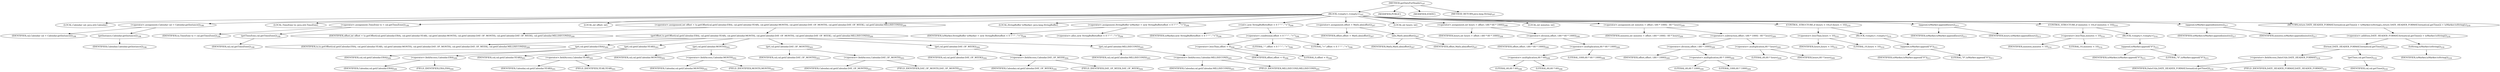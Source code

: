digraph "getDateForHeader" {  
"233" [label = <(METHOD,getDateForHeader)<SUB>197</SUB>> ]
"234" [label = <(BLOCK,&lt;empty&gt;,&lt;empty&gt;)<SUB>197</SUB>> ]
"235" [label = <(LOCAL,Calendar cal: java.util.Calendar)> ]
"236" [label = <(&lt;operator&gt;.assignment,Calendar cal = Calendar.getInstance())<SUB>198</SUB>> ]
"237" [label = <(IDENTIFIER,cal,Calendar cal = Calendar.getInstance())<SUB>198</SUB>> ]
"238" [label = <(getInstance,Calendar.getInstance())<SUB>198</SUB>> ]
"239" [label = <(IDENTIFIER,Calendar,Calendar.getInstance())<SUB>198</SUB>> ]
"240" [label = <(LOCAL,TimeZone tz: java.util.TimeZone)> ]
"241" [label = <(&lt;operator&gt;.assignment,TimeZone tz = cal.getTimeZone())<SUB>199</SUB>> ]
"242" [label = <(IDENTIFIER,tz,TimeZone tz = cal.getTimeZone())<SUB>199</SUB>> ]
"243" [label = <(getTimeZone,cal.getTimeZone())<SUB>199</SUB>> ]
"244" [label = <(IDENTIFIER,cal,cal.getTimeZone())<SUB>199</SUB>> ]
"245" [label = <(LOCAL,int offset: int)> ]
"246" [label = <(&lt;operator&gt;.assignment,int offset = tz.getOffset(cal.get(Calendar.ERA), cal.get(Calendar.YEAR), cal.get(Calendar.MONTH), cal.get(Calendar.DAY_OF_MONTH), cal.get(Calendar.DAY_OF_WEEK), cal.get(Calendar.MILLISECOND)))<SUB>200</SUB>> ]
"247" [label = <(IDENTIFIER,offset,int offset = tz.getOffset(cal.get(Calendar.ERA), cal.get(Calendar.YEAR), cal.get(Calendar.MONTH), cal.get(Calendar.DAY_OF_MONTH), cal.get(Calendar.DAY_OF_WEEK), cal.get(Calendar.MILLISECOND)))<SUB>200</SUB>> ]
"248" [label = <(getOffset,tz.getOffset(cal.get(Calendar.ERA), cal.get(Calendar.YEAR), cal.get(Calendar.MONTH), cal.get(Calendar.DAY_OF_MONTH), cal.get(Calendar.DAY_OF_WEEK), cal.get(Calendar.MILLISECOND)))<SUB>200</SUB>> ]
"249" [label = <(IDENTIFIER,tz,tz.getOffset(cal.get(Calendar.ERA), cal.get(Calendar.YEAR), cal.get(Calendar.MONTH), cal.get(Calendar.DAY_OF_MONTH), cal.get(Calendar.DAY_OF_WEEK), cal.get(Calendar.MILLISECOND)))<SUB>200</SUB>> ]
"250" [label = <(get,cal.get(Calendar.ERA))<SUB>200</SUB>> ]
"251" [label = <(IDENTIFIER,cal,cal.get(Calendar.ERA))<SUB>200</SUB>> ]
"252" [label = <(&lt;operator&gt;.fieldAccess,Calendar.ERA)<SUB>200</SUB>> ]
"253" [label = <(IDENTIFIER,Calendar,cal.get(Calendar.ERA))<SUB>200</SUB>> ]
"254" [label = <(FIELD_IDENTIFIER,ERA,ERA)<SUB>200</SUB>> ]
"255" [label = <(get,cal.get(Calendar.YEAR))<SUB>201</SUB>> ]
"256" [label = <(IDENTIFIER,cal,cal.get(Calendar.YEAR))<SUB>201</SUB>> ]
"257" [label = <(&lt;operator&gt;.fieldAccess,Calendar.YEAR)<SUB>201</SUB>> ]
"258" [label = <(IDENTIFIER,Calendar,cal.get(Calendar.YEAR))<SUB>201</SUB>> ]
"259" [label = <(FIELD_IDENTIFIER,YEAR,YEAR)<SUB>201</SUB>> ]
"260" [label = <(get,cal.get(Calendar.MONTH))<SUB>202</SUB>> ]
"261" [label = <(IDENTIFIER,cal,cal.get(Calendar.MONTH))<SUB>202</SUB>> ]
"262" [label = <(&lt;operator&gt;.fieldAccess,Calendar.MONTH)<SUB>202</SUB>> ]
"263" [label = <(IDENTIFIER,Calendar,cal.get(Calendar.MONTH))<SUB>202</SUB>> ]
"264" [label = <(FIELD_IDENTIFIER,MONTH,MONTH)<SUB>202</SUB>> ]
"265" [label = <(get,cal.get(Calendar.DAY_OF_MONTH))<SUB>203</SUB>> ]
"266" [label = <(IDENTIFIER,cal,cal.get(Calendar.DAY_OF_MONTH))<SUB>203</SUB>> ]
"267" [label = <(&lt;operator&gt;.fieldAccess,Calendar.DAY_OF_MONTH)<SUB>203</SUB>> ]
"268" [label = <(IDENTIFIER,Calendar,cal.get(Calendar.DAY_OF_MONTH))<SUB>203</SUB>> ]
"269" [label = <(FIELD_IDENTIFIER,DAY_OF_MONTH,DAY_OF_MONTH)<SUB>203</SUB>> ]
"270" [label = <(get,cal.get(Calendar.DAY_OF_WEEK))<SUB>204</SUB>> ]
"271" [label = <(IDENTIFIER,cal,cal.get(Calendar.DAY_OF_WEEK))<SUB>204</SUB>> ]
"272" [label = <(&lt;operator&gt;.fieldAccess,Calendar.DAY_OF_WEEK)<SUB>204</SUB>> ]
"273" [label = <(IDENTIFIER,Calendar,cal.get(Calendar.DAY_OF_WEEK))<SUB>204</SUB>> ]
"274" [label = <(FIELD_IDENTIFIER,DAY_OF_WEEK,DAY_OF_WEEK)<SUB>204</SUB>> ]
"275" [label = <(get,cal.get(Calendar.MILLISECOND))<SUB>205</SUB>> ]
"276" [label = <(IDENTIFIER,cal,cal.get(Calendar.MILLISECOND))<SUB>205</SUB>> ]
"277" [label = <(&lt;operator&gt;.fieldAccess,Calendar.MILLISECOND)<SUB>205</SUB>> ]
"278" [label = <(IDENTIFIER,Calendar,cal.get(Calendar.MILLISECOND))<SUB>205</SUB>> ]
"279" [label = <(FIELD_IDENTIFIER,MILLISECOND,MILLISECOND)<SUB>205</SUB>> ]
"14" [label = <(LOCAL,StringBuffer tzMarker: java.lang.StringBuffer)> ]
"280" [label = <(&lt;operator&gt;.assignment,StringBuffer tzMarker = new StringBuffer(offset &lt; 0 ? &quot;-&quot; : &quot;+&quot;))<SUB>206</SUB>> ]
"281" [label = <(IDENTIFIER,tzMarker,StringBuffer tzMarker = new StringBuffer(offset &lt; 0 ? &quot;-&quot; : &quot;+&quot;))<SUB>206</SUB>> ]
"282" [label = <(&lt;operator&gt;.alloc,new StringBuffer(offset &lt; 0 ? &quot;-&quot; : &quot;+&quot;))<SUB>206</SUB>> ]
"283" [label = <(&lt;init&gt;,new StringBuffer(offset &lt; 0 ? &quot;-&quot; : &quot;+&quot;))<SUB>206</SUB>> ]
"13" [label = <(IDENTIFIER,tzMarker,new StringBuffer(offset &lt; 0 ? &quot;-&quot; : &quot;+&quot;))<SUB>206</SUB>> ]
"284" [label = <(&lt;operator&gt;.conditional,offset &lt; 0 ? &quot;-&quot; : &quot;+&quot;)<SUB>206</SUB>> ]
"285" [label = <(&lt;operator&gt;.lessThan,offset &lt; 0)<SUB>206</SUB>> ]
"286" [label = <(IDENTIFIER,offset,offset &lt; 0)<SUB>206</SUB>> ]
"287" [label = <(LITERAL,0,offset &lt; 0)<SUB>206</SUB>> ]
"288" [label = <(LITERAL,&quot;-&quot;,offset &lt; 0 ? &quot;-&quot; : &quot;+&quot;)<SUB>206</SUB>> ]
"289" [label = <(LITERAL,&quot;+&quot;,offset &lt; 0 ? &quot;-&quot; : &quot;+&quot;)<SUB>206</SUB>> ]
"290" [label = <(&lt;operator&gt;.assignment,offset = Math.abs(offset))<SUB>207</SUB>> ]
"291" [label = <(IDENTIFIER,offset,offset = Math.abs(offset))<SUB>207</SUB>> ]
"292" [label = <(abs,Math.abs(offset))<SUB>207</SUB>> ]
"293" [label = <(IDENTIFIER,Math,Math.abs(offset))<SUB>207</SUB>> ]
"294" [label = <(IDENTIFIER,offset,Math.abs(offset))<SUB>207</SUB>> ]
"295" [label = <(LOCAL,int hours: int)> ]
"296" [label = <(&lt;operator&gt;.assignment,int hours = offset / (60 * 60 * 1000))<SUB>208</SUB>> ]
"297" [label = <(IDENTIFIER,hours,int hours = offset / (60 * 60 * 1000))<SUB>208</SUB>> ]
"298" [label = <(&lt;operator&gt;.division,offset / (60 * 60 * 1000))<SUB>208</SUB>> ]
"299" [label = <(IDENTIFIER,offset,offset / (60 * 60 * 1000))<SUB>208</SUB>> ]
"300" [label = <(&lt;operator&gt;.multiplication,60 * 60 * 1000)<SUB>208</SUB>> ]
"301" [label = <(&lt;operator&gt;.multiplication,60 * 60)<SUB>208</SUB>> ]
"302" [label = <(LITERAL,60,60 * 60)<SUB>208</SUB>> ]
"303" [label = <(LITERAL,60,60 * 60)<SUB>208</SUB>> ]
"304" [label = <(LITERAL,1000,60 * 60 * 1000)<SUB>208</SUB>> ]
"305" [label = <(LOCAL,int minutes: int)> ]
"306" [label = <(&lt;operator&gt;.assignment,int minutes = offset / (60 * 1000) - 60 * hours)<SUB>209</SUB>> ]
"307" [label = <(IDENTIFIER,minutes,int minutes = offset / (60 * 1000) - 60 * hours)<SUB>209</SUB>> ]
"308" [label = <(&lt;operator&gt;.subtraction,offset / (60 * 1000) - 60 * hours)<SUB>209</SUB>> ]
"309" [label = <(&lt;operator&gt;.division,offset / (60 * 1000))<SUB>209</SUB>> ]
"310" [label = <(IDENTIFIER,offset,offset / (60 * 1000))<SUB>209</SUB>> ]
"311" [label = <(&lt;operator&gt;.multiplication,60 * 1000)<SUB>209</SUB>> ]
"312" [label = <(LITERAL,60,60 * 1000)<SUB>209</SUB>> ]
"313" [label = <(LITERAL,1000,60 * 1000)<SUB>209</SUB>> ]
"314" [label = <(&lt;operator&gt;.multiplication,60 * hours)<SUB>209</SUB>> ]
"315" [label = <(LITERAL,60,60 * hours)<SUB>209</SUB>> ]
"316" [label = <(IDENTIFIER,hours,60 * hours)<SUB>209</SUB>> ]
"317" [label = <(CONTROL_STRUCTURE,if (hours &lt; 10),if (hours &lt; 10))<SUB>210</SUB>> ]
"318" [label = <(&lt;operator&gt;.lessThan,hours &lt; 10)<SUB>210</SUB>> ]
"319" [label = <(IDENTIFIER,hours,hours &lt; 10)<SUB>210</SUB>> ]
"320" [label = <(LITERAL,10,hours &lt; 10)<SUB>210</SUB>> ]
"321" [label = <(BLOCK,&lt;empty&gt;,&lt;empty&gt;)<SUB>210</SUB>> ]
"322" [label = <(append,tzMarker.append(&quot;0&quot;))<SUB>211</SUB>> ]
"323" [label = <(IDENTIFIER,tzMarker,tzMarker.append(&quot;0&quot;))<SUB>211</SUB>> ]
"324" [label = <(LITERAL,&quot;0&quot;,tzMarker.append(&quot;0&quot;))<SUB>211</SUB>> ]
"325" [label = <(append,tzMarker.append(hours))<SUB>213</SUB>> ]
"326" [label = <(IDENTIFIER,tzMarker,tzMarker.append(hours))<SUB>213</SUB>> ]
"327" [label = <(IDENTIFIER,hours,tzMarker.append(hours))<SUB>213</SUB>> ]
"328" [label = <(CONTROL_STRUCTURE,if (minutes &lt; 10),if (minutes &lt; 10))<SUB>214</SUB>> ]
"329" [label = <(&lt;operator&gt;.lessThan,minutes &lt; 10)<SUB>214</SUB>> ]
"330" [label = <(IDENTIFIER,minutes,minutes &lt; 10)<SUB>214</SUB>> ]
"331" [label = <(LITERAL,10,minutes &lt; 10)<SUB>214</SUB>> ]
"332" [label = <(BLOCK,&lt;empty&gt;,&lt;empty&gt;)<SUB>214</SUB>> ]
"333" [label = <(append,tzMarker.append(&quot;0&quot;))<SUB>215</SUB>> ]
"334" [label = <(IDENTIFIER,tzMarker,tzMarker.append(&quot;0&quot;))<SUB>215</SUB>> ]
"335" [label = <(LITERAL,&quot;0&quot;,tzMarker.append(&quot;0&quot;))<SUB>215</SUB>> ]
"336" [label = <(append,tzMarker.append(minutes))<SUB>217</SUB>> ]
"337" [label = <(IDENTIFIER,tzMarker,tzMarker.append(minutes))<SUB>217</SUB>> ]
"338" [label = <(IDENTIFIER,minutes,tzMarker.append(minutes))<SUB>217</SUB>> ]
"339" [label = <(RETURN,return DATE_HEADER_FORMAT.format(cal.getTime()) + tzMarker.toString();,return DATE_HEADER_FORMAT.format(cal.getTime()) + tzMarker.toString();)<SUB>218</SUB>> ]
"340" [label = <(&lt;operator&gt;.addition,DATE_HEADER_FORMAT.format(cal.getTime()) + tzMarker.toString())<SUB>218</SUB>> ]
"341" [label = <(format,DATE_HEADER_FORMAT.format(cal.getTime()))<SUB>218</SUB>> ]
"342" [label = <(&lt;operator&gt;.fieldAccess,DateUtils.DATE_HEADER_FORMAT)<SUB>218</SUB>> ]
"343" [label = <(IDENTIFIER,DateUtils,DATE_HEADER_FORMAT.format(cal.getTime()))<SUB>218</SUB>> ]
"344" [label = <(FIELD_IDENTIFIER,DATE_HEADER_FORMAT,DATE_HEADER_FORMAT)<SUB>218</SUB>> ]
"345" [label = <(getTime,cal.getTime())<SUB>218</SUB>> ]
"346" [label = <(IDENTIFIER,cal,cal.getTime())<SUB>218</SUB>> ]
"347" [label = <(toString,tzMarker.toString())<SUB>218</SUB>> ]
"348" [label = <(IDENTIFIER,tzMarker,tzMarker.toString())<SUB>218</SUB>> ]
"349" [label = <(MODIFIER,PUBLIC)> ]
"350" [label = <(MODIFIER,STATIC)> ]
"351" [label = <(METHOD_RETURN,java.lang.String)<SUB>197</SUB>> ]
  "233" -> "234" 
  "233" -> "349" 
  "233" -> "350" 
  "233" -> "351" 
  "234" -> "235" 
  "234" -> "236" 
  "234" -> "240" 
  "234" -> "241" 
  "234" -> "245" 
  "234" -> "246" 
  "234" -> "14" 
  "234" -> "280" 
  "234" -> "283" 
  "234" -> "290" 
  "234" -> "295" 
  "234" -> "296" 
  "234" -> "305" 
  "234" -> "306" 
  "234" -> "317" 
  "234" -> "325" 
  "234" -> "328" 
  "234" -> "336" 
  "234" -> "339" 
  "236" -> "237" 
  "236" -> "238" 
  "238" -> "239" 
  "241" -> "242" 
  "241" -> "243" 
  "243" -> "244" 
  "246" -> "247" 
  "246" -> "248" 
  "248" -> "249" 
  "248" -> "250" 
  "248" -> "255" 
  "248" -> "260" 
  "248" -> "265" 
  "248" -> "270" 
  "248" -> "275" 
  "250" -> "251" 
  "250" -> "252" 
  "252" -> "253" 
  "252" -> "254" 
  "255" -> "256" 
  "255" -> "257" 
  "257" -> "258" 
  "257" -> "259" 
  "260" -> "261" 
  "260" -> "262" 
  "262" -> "263" 
  "262" -> "264" 
  "265" -> "266" 
  "265" -> "267" 
  "267" -> "268" 
  "267" -> "269" 
  "270" -> "271" 
  "270" -> "272" 
  "272" -> "273" 
  "272" -> "274" 
  "275" -> "276" 
  "275" -> "277" 
  "277" -> "278" 
  "277" -> "279" 
  "280" -> "281" 
  "280" -> "282" 
  "283" -> "13" 
  "283" -> "284" 
  "284" -> "285" 
  "284" -> "288" 
  "284" -> "289" 
  "285" -> "286" 
  "285" -> "287" 
  "290" -> "291" 
  "290" -> "292" 
  "292" -> "293" 
  "292" -> "294" 
  "296" -> "297" 
  "296" -> "298" 
  "298" -> "299" 
  "298" -> "300" 
  "300" -> "301" 
  "300" -> "304" 
  "301" -> "302" 
  "301" -> "303" 
  "306" -> "307" 
  "306" -> "308" 
  "308" -> "309" 
  "308" -> "314" 
  "309" -> "310" 
  "309" -> "311" 
  "311" -> "312" 
  "311" -> "313" 
  "314" -> "315" 
  "314" -> "316" 
  "317" -> "318" 
  "317" -> "321" 
  "318" -> "319" 
  "318" -> "320" 
  "321" -> "322" 
  "322" -> "323" 
  "322" -> "324" 
  "325" -> "326" 
  "325" -> "327" 
  "328" -> "329" 
  "328" -> "332" 
  "329" -> "330" 
  "329" -> "331" 
  "332" -> "333" 
  "333" -> "334" 
  "333" -> "335" 
  "336" -> "337" 
  "336" -> "338" 
  "339" -> "340" 
  "340" -> "341" 
  "340" -> "347" 
  "341" -> "342" 
  "341" -> "345" 
  "342" -> "343" 
  "342" -> "344" 
  "345" -> "346" 
  "347" -> "348" 
}
